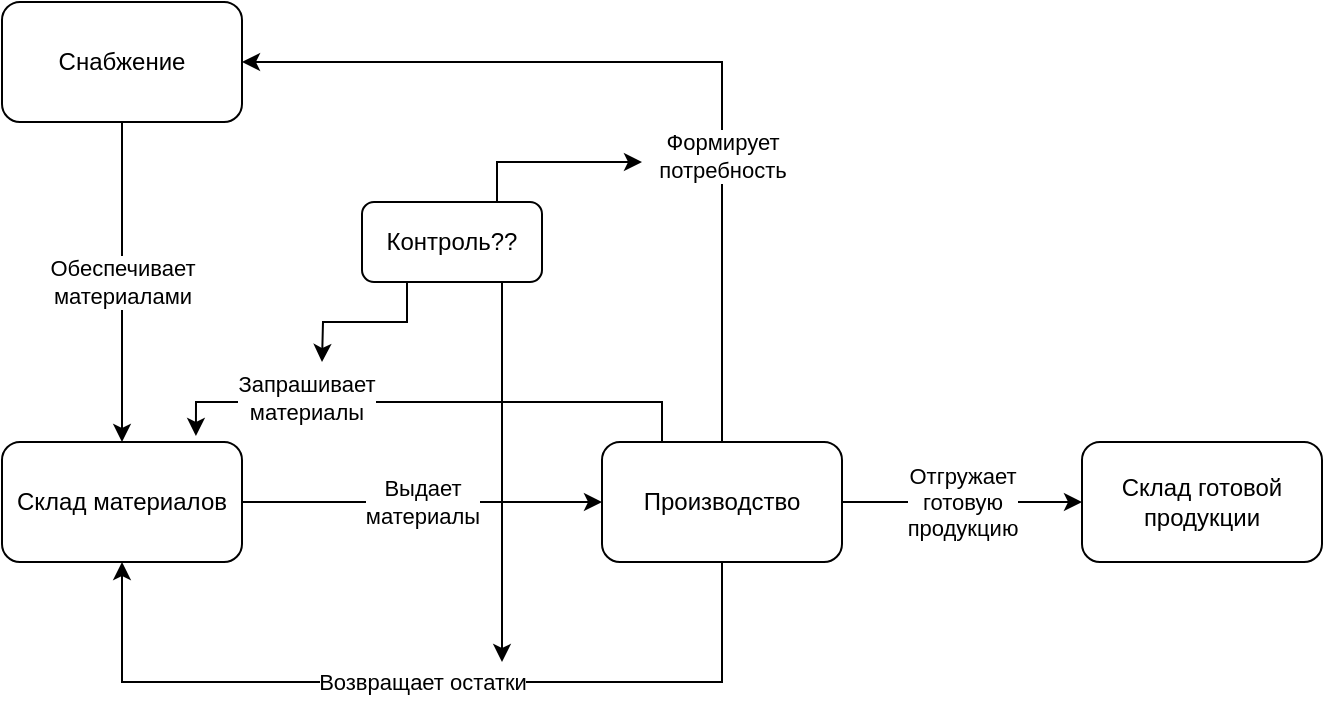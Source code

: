 <mxfile version="15.5.0" type="device" pages="3"><diagram id="Ofd9agE1PlTaGrVM3MzL" name="Page-1"><mxGraphModel dx="1422" dy="794" grid="1" gridSize="10" guides="1" tooltips="1" connect="1" arrows="1" fold="1" page="1" pageScale="1" pageWidth="827" pageHeight="1169" math="0" shadow="0"><root><mxCell id="0"/><mxCell id="1" parent="0"/><mxCell id="thahfQ9UdcNVWJFIq_B4-3" value="Отгружает &lt;br&gt;готовую&lt;br&gt;продукцию" style="edgeStyle=orthogonalEdgeStyle;rounded=0;orthogonalLoop=1;jettySize=auto;html=1;" parent="1" source="thahfQ9UdcNVWJFIq_B4-1" target="thahfQ9UdcNVWJFIq_B4-2" edge="1"><mxGeometry relative="1" as="geometry"/></mxCell><mxCell id="thahfQ9UdcNVWJFIq_B4-5" value="Выдает&lt;br&gt;материалы" style="edgeStyle=orthogonalEdgeStyle;rounded=0;orthogonalLoop=1;jettySize=auto;html=1;endArrow=none;endFill=0;startArrow=classic;startFill=1;" parent="1" source="thahfQ9UdcNVWJFIq_B4-1" target="thahfQ9UdcNVWJFIq_B4-4" edge="1"><mxGeometry relative="1" as="geometry"/></mxCell><mxCell id="thahfQ9UdcNVWJFIq_B4-8" value="Формирует&lt;br&gt;потребность" style="edgeStyle=orthogonalEdgeStyle;rounded=0;orthogonalLoop=1;jettySize=auto;html=1;exitX=0.5;exitY=0;exitDx=0;exitDy=0;entryX=1;entryY=0.5;entryDx=0;entryDy=0;startArrow=none;startFill=0;endArrow=classic;endFill=1;" parent="1" source="thahfQ9UdcNVWJFIq_B4-1" target="thahfQ9UdcNVWJFIq_B4-6" edge="1"><mxGeometry x="-0.333" relative="1" as="geometry"><mxPoint as="offset"/></mxGeometry></mxCell><mxCell id="thahfQ9UdcNVWJFIq_B4-9" value="Возвращает остатки" style="edgeStyle=orthogonalEdgeStyle;rounded=0;orthogonalLoop=1;jettySize=auto;html=1;exitX=0.5;exitY=1;exitDx=0;exitDy=0;entryX=0.5;entryY=1;entryDx=0;entryDy=0;startArrow=none;startFill=0;endArrow=classic;endFill=1;" parent="1" source="thahfQ9UdcNVWJFIq_B4-1" target="thahfQ9UdcNVWJFIq_B4-4" edge="1"><mxGeometry relative="1" as="geometry"><Array as="points"><mxPoint x="460" y="700"/><mxPoint x="160" y="700"/></Array></mxGeometry></mxCell><mxCell id="thahfQ9UdcNVWJFIq_B4-17" style="edgeStyle=orthogonalEdgeStyle;rounded=0;orthogonalLoop=1;jettySize=auto;html=1;exitX=0.25;exitY=0;exitDx=0;exitDy=0;entryX=0.808;entryY=-0.05;entryDx=0;entryDy=0;entryPerimeter=0;startArrow=none;startFill=0;endArrow=classic;endFill=1;" parent="1" source="thahfQ9UdcNVWJFIq_B4-1" target="thahfQ9UdcNVWJFIq_B4-4" edge="1"><mxGeometry relative="1" as="geometry"><Array as="points"><mxPoint x="430" y="560"/><mxPoint x="197" y="560"/></Array></mxGeometry></mxCell><mxCell id="thahfQ9UdcNVWJFIq_B4-18" value="Запрашивает&lt;br&gt;материалы" style="edgeLabel;html=1;align=center;verticalAlign=middle;resizable=0;points=[];" parent="thahfQ9UdcNVWJFIq_B4-17" vertex="1" connectable="0"><mxGeometry x="0.467" y="-2" relative="1" as="geometry"><mxPoint as="offset"/></mxGeometry></mxCell><mxCell id="thahfQ9UdcNVWJFIq_B4-1" value="Производство" style="rounded=1;whiteSpace=wrap;html=1;" parent="1" vertex="1"><mxGeometry x="400" y="580" width="120" height="60" as="geometry"/></mxCell><mxCell id="thahfQ9UdcNVWJFIq_B4-2" value="Склад готовой продукции" style="rounded=1;whiteSpace=wrap;html=1;" parent="1" vertex="1"><mxGeometry x="640" y="580" width="120" height="60" as="geometry"/></mxCell><mxCell id="thahfQ9UdcNVWJFIq_B4-4" value="Склад материалов" style="rounded=1;whiteSpace=wrap;html=1;" parent="1" vertex="1"><mxGeometry x="100" y="580" width="120" height="60" as="geometry"/></mxCell><mxCell id="thahfQ9UdcNVWJFIq_B4-7" value="Обеспечивает&lt;br&gt;материалами" style="edgeStyle=orthogonalEdgeStyle;rounded=0;orthogonalLoop=1;jettySize=auto;html=1;exitX=0.5;exitY=1;exitDx=0;exitDy=0;entryX=0.5;entryY=0;entryDx=0;entryDy=0;startArrow=none;startFill=0;endArrow=classic;endFill=1;" parent="1" source="thahfQ9UdcNVWJFIq_B4-6" target="thahfQ9UdcNVWJFIq_B4-4" edge="1"><mxGeometry relative="1" as="geometry"/></mxCell><mxCell id="thahfQ9UdcNVWJFIq_B4-6" value="Снабжение" style="rounded=1;whiteSpace=wrap;html=1;" parent="1" vertex="1"><mxGeometry x="100" y="360" width="120" height="60" as="geometry"/></mxCell><mxCell id="thahfQ9UdcNVWJFIq_B4-14" style="edgeStyle=orthogonalEdgeStyle;rounded=0;orthogonalLoop=1;jettySize=auto;html=1;exitX=0.5;exitY=1;exitDx=0;exitDy=0;startArrow=none;startFill=0;endArrow=classic;endFill=1;" parent="1" source="thahfQ9UdcNVWJFIq_B4-10" edge="1"><mxGeometry relative="1" as="geometry"><mxPoint x="350" y="690" as="targetPoint"/><Array as="points"><mxPoint x="350" y="500"/></Array></mxGeometry></mxCell><mxCell id="thahfQ9UdcNVWJFIq_B4-16" style="edgeStyle=orthogonalEdgeStyle;rounded=0;orthogonalLoop=1;jettySize=auto;html=1;exitX=0.75;exitY=0;exitDx=0;exitDy=0;startArrow=none;startFill=0;endArrow=classic;endFill=1;" parent="1" source="thahfQ9UdcNVWJFIq_B4-10" edge="1"><mxGeometry relative="1" as="geometry"><mxPoint x="420" y="440" as="targetPoint"/><Array as="points"><mxPoint x="348" y="440"/></Array></mxGeometry></mxCell><mxCell id="thahfQ9UdcNVWJFIq_B4-19" style="edgeStyle=orthogonalEdgeStyle;rounded=0;orthogonalLoop=1;jettySize=auto;html=1;exitX=0.25;exitY=1;exitDx=0;exitDy=0;startArrow=none;startFill=0;endArrow=classic;endFill=1;" parent="1" source="thahfQ9UdcNVWJFIq_B4-10" edge="1"><mxGeometry relative="1" as="geometry"><mxPoint x="260" y="540" as="targetPoint"/></mxGeometry></mxCell><mxCell id="thahfQ9UdcNVWJFIq_B4-10" value="Контроль??" style="rounded=1;whiteSpace=wrap;html=1;" parent="1" vertex="1"><mxGeometry x="280" y="460" width="90" height="40" as="geometry"/></mxCell></root></mxGraphModel></diagram><diagram id="6rml0wMvNXVKAU2NQ5xo" name="Page-2"><mxGraphModel dx="1422" dy="794" grid="1" gridSize="10" guides="1" tooltips="1" connect="1" arrows="1" fold="1" page="1" pageScale="1" pageWidth="827" pageHeight="1169" math="0" shadow="0"><root><mxCell id="n9Jf2cQTAOgQ6niSLNkK-0"/><mxCell id="n9Jf2cQTAOgQ6niSLNkK-1" parent="n9Jf2cQTAOgQ6niSLNkK-0"/><mxCell id="yOP5QvRYOXKKFtw2ErZT-0" value="Domain" style="shape=module;align=left;spacingLeft=20;align=center;verticalAlign=top;" parent="n9Jf2cQTAOgQ6niSLNkK-1" vertex="1"><mxGeometry x="240" y="240" width="100" height="50" as="geometry"/></mxCell><mxCell id="1IIjxngP46cdYx2Rr5e0-3" style="edgeStyle=orthogonalEdgeStyle;rounded=0;orthogonalLoop=1;jettySize=auto;html=1;exitX=0.5;exitY=0;exitDx=0;exitDy=0;entryX=0.5;entryY=1;entryDx=0;entryDy=0;endArrow=block;endFill=0;" edge="1" parent="n9Jf2cQTAOgQ6niSLNkK-1" source="yOP5QvRYOXKKFtw2ErZT-1" target="1IIjxngP46cdYx2Rr5e0-2"><mxGeometry relative="1" as="geometry"/></mxCell><mxCell id="yOP5QvRYOXKKFtw2ErZT-1" value="OrderRepository" style="shape=module;align=left;spacingLeft=20;align=center;verticalAlign=top;" parent="n9Jf2cQTAOgQ6niSLNkK-1" vertex="1"><mxGeometry x="240" y="430" width="100" height="50" as="geometry"/></mxCell><mxCell id="yOP5QvRYOXKKFtw2ErZT-7" style="edgeStyle=orthogonalEdgeStyle;rounded=0;orthogonalLoop=1;jettySize=auto;html=1;exitX=1;exitY=0.5;exitDx=0;exitDy=0;entryX=0.6;entryY=1;entryDx=0;entryDy=0;entryPerimeter=0;" parent="n9Jf2cQTAOgQ6niSLNkK-1" source="yOP5QvRYOXKKFtw2ErZT-2" target="yOP5QvRYOXKKFtw2ErZT-6" edge="1"><mxGeometry relative="1" as="geometry"/></mxCell><mxCell id="1IIjxngP46cdYx2Rr5e0-1" style="edgeStyle=orthogonalEdgeStyle;rounded=0;orthogonalLoop=1;jettySize=auto;html=1;exitX=0.5;exitY=0;exitDx=0;exitDy=0;entryX=0.5;entryY=1;entryDx=0;entryDy=0;endArrow=block;endFill=0;" edge="1" parent="n9Jf2cQTAOgQ6niSLNkK-1" source="yOP5QvRYOXKKFtw2ErZT-2" target="1IIjxngP46cdYx2Rr5e0-0"><mxGeometry relative="1" as="geometry"/></mxCell><mxCell id="yOP5QvRYOXKKFtw2ErZT-2" value="OrderService" style="shape=module;align=left;spacingLeft=20;align=center;verticalAlign=top;" parent="n9Jf2cQTAOgQ6niSLNkK-1" vertex="1"><mxGeometry x="240" y="620" width="100" height="50" as="geometry"/></mxCell><mxCell id="1IIjxngP46cdYx2Rr5e0-6" style="edgeStyle=orthogonalEdgeStyle;rounded=0;orthogonalLoop=1;jettySize=auto;html=1;exitX=0.5;exitY=0;exitDx=0;exitDy=0;entryX=1;entryY=0.5;entryDx=0;entryDy=0;endArrow=classic;endFill=1;" edge="1" parent="n9Jf2cQTAOgQ6niSLNkK-1" source="yOP5QvRYOXKKFtw2ErZT-6" target="yOP5QvRYOXKKFtw2ErZT-0"><mxGeometry relative="1" as="geometry"/></mxCell><mxCell id="yOP5QvRYOXKKFtw2ErZT-6" value="UserProvider" style="shape=module;align=left;spacingLeft=20;align=center;verticalAlign=top;" parent="n9Jf2cQTAOgQ6niSLNkK-1" vertex="1"><mxGeometry x="410" y="420" width="100" height="50" as="geometry"/></mxCell><mxCell id="yOP5QvRYOXKKFtw2ErZT-10" style="edgeStyle=orthogonalEdgeStyle;rounded=0;orthogonalLoop=1;jettySize=auto;html=1;exitX=0.5;exitY=0;exitDx=0;exitDy=0;entryX=0.5;entryY=1;entryDx=0;entryDy=0;" parent="n9Jf2cQTAOgQ6niSLNkK-1" source="yOP5QvRYOXKKFtw2ErZT-8" target="yOP5QvRYOXKKFtw2ErZT-2" edge="1"><mxGeometry relative="1" as="geometry"/></mxCell><mxCell id="yOP5QvRYOXKKFtw2ErZT-13" style="edgeStyle=orthogonalEdgeStyle;rounded=0;orthogonalLoop=1;jettySize=auto;html=1;exitX=0.5;exitY=0;exitDx=0;exitDy=0;entryX=0.5;entryY=1;entryDx=0;entryDy=0;" parent="n9Jf2cQTAOgQ6niSLNkK-1" source="yOP5QvRYOXKKFtw2ErZT-8" target="yOP5QvRYOXKKFtw2ErZT-11" edge="1"><mxGeometry relative="1" as="geometry"/></mxCell><mxCell id="yOP5QvRYOXKKFtw2ErZT-14" style="edgeStyle=orthogonalEdgeStyle;rounded=0;orthogonalLoop=1;jettySize=auto;html=1;exitX=1;exitY=0.5;exitDx=0;exitDy=0;entryX=0.6;entryY=1;entryDx=0;entryDy=0;entryPerimeter=0;" parent="n9Jf2cQTAOgQ6niSLNkK-1" source="yOP5QvRYOXKKFtw2ErZT-8" target="yOP5QvRYOXKKFtw2ErZT-6" edge="1"><mxGeometry relative="1" as="geometry"/></mxCell><mxCell id="yOP5QvRYOXKKFtw2ErZT-8" value="UI" style="shape=module;align=left;spacingLeft=20;align=center;verticalAlign=top;" parent="n9Jf2cQTAOgQ6niSLNkK-1" vertex="1"><mxGeometry x="240" y="730" width="100" height="50" as="geometry"/></mxCell><mxCell id="yOP5QvRYOXKKFtw2ErZT-12" style="edgeStyle=orthogonalEdgeStyle;rounded=0;orthogonalLoop=1;jettySize=auto;html=1;exitX=0.5;exitY=0;exitDx=0;exitDy=0;entryX=0;entryY=0;entryDx=0;entryDy=15;entryPerimeter=0;" parent="n9Jf2cQTAOgQ6niSLNkK-1" source="yOP5QvRYOXKKFtw2ErZT-11" target="yOP5QvRYOXKKFtw2ErZT-0" edge="1"><mxGeometry relative="1" as="geometry"/></mxCell><mxCell id="yOP5QvRYOXKKFtw2ErZT-11" value="ExcelService" style="shape=module;align=left;spacingLeft=20;align=center;verticalAlign=top;" parent="n9Jf2cQTAOgQ6niSLNkK-1" vertex="1"><mxGeometry x="100" y="620" width="100" height="50" as="geometry"/></mxCell><mxCell id="1IIjxngP46cdYx2Rr5e0-4" style="edgeStyle=orthogonalEdgeStyle;rounded=0;orthogonalLoop=1;jettySize=auto;html=1;exitX=0.5;exitY=0;exitDx=0;exitDy=0;entryX=0.5;entryY=1;entryDx=0;entryDy=0;endArrow=classic;endFill=1;" edge="1" parent="n9Jf2cQTAOgQ6niSLNkK-1" source="1IIjxngP46cdYx2Rr5e0-0" target="yOP5QvRYOXKKFtw2ErZT-1"><mxGeometry relative="1" as="geometry"/></mxCell><mxCell id="1IIjxngP46cdYx2Rr5e0-0" value="&lt;b&gt;IOrderService&lt;/b&gt;" style="html=1;" vertex="1" parent="n9Jf2cQTAOgQ6niSLNkK-1"><mxGeometry x="240" y="530" width="100" height="50" as="geometry"/></mxCell><mxCell id="1IIjxngP46cdYx2Rr5e0-5" style="edgeStyle=orthogonalEdgeStyle;rounded=0;orthogonalLoop=1;jettySize=auto;html=1;exitX=0.5;exitY=0;exitDx=0;exitDy=0;entryX=0.5;entryY=1;entryDx=0;entryDy=0;endArrow=classic;endFill=1;" edge="1" parent="n9Jf2cQTAOgQ6niSLNkK-1" source="1IIjxngP46cdYx2Rr5e0-2" target="yOP5QvRYOXKKFtw2ErZT-0"><mxGeometry relative="1" as="geometry"/></mxCell><mxCell id="1IIjxngP46cdYx2Rr5e0-2" value="&lt;b&gt;IOrderRepository&lt;/b&gt;" style="html=1;" vertex="1" parent="n9Jf2cQTAOgQ6niSLNkK-1"><mxGeometry x="240" y="340" width="100" height="50" as="geometry"/></mxCell></root></mxGraphModel></diagram><diagram id="48qCByZitHh7hive6iy1" name="Page-3"><mxGraphModel dx="1422" dy="794" grid="1" gridSize="10" guides="1" tooltips="1" connect="1" arrows="1" fold="1" page="1" pageScale="1" pageWidth="827" pageHeight="1169" math="0" shadow="0"><root><mxCell id="-36XS-9fhspMuZ-5Am76-0"/><mxCell id="-36XS-9fhspMuZ-5Am76-1" parent="-36XS-9fhspMuZ-5Am76-0"/><mxCell id="-36XS-9fhspMuZ-5Am76-2" value="OrderBase" style="swimlane;childLayout=stackLayout;horizontal=1;startSize=30;horizontalStack=0;rounded=1;fontSize=14;fontStyle=0;strokeWidth=2;resizeParent=0;resizeLast=1;shadow=0;dashed=0;align=center;" vertex="1" parent="-36XS-9fhspMuZ-5Am76-1"><mxGeometry x="240" y="120" width="160" height="120" as="geometry"/></mxCell><mxCell id="-36XS-9fhspMuZ-5Am76-3" value="+ id&#10;+ client&#10;+ clentAddress&#10;+ receiver&#10;+ receiverAddress" style="align=left;strokeColor=none;fillColor=none;spacingLeft=4;fontSize=12;verticalAlign=top;resizable=0;rotatable=0;part=1;" vertex="1" parent="-36XS-9fhspMuZ-5Am76-2"><mxGeometry y="30" width="160" height="90" as="geometry"/></mxCell><mxCell id="-36XS-9fhspMuZ-5Am76-8" style="edgeStyle=orthogonalEdgeStyle;rounded=0;orthogonalLoop=1;jettySize=auto;html=1;exitX=0.5;exitY=0;exitDx=0;exitDy=0;entryX=0.5;entryY=1;entryDx=0;entryDy=0;" edge="1" parent="-36XS-9fhspMuZ-5Am76-1" source="-36XS-9fhspMuZ-5Am76-4" target="-36XS-9fhspMuZ-5Am76-3"><mxGeometry relative="1" as="geometry"/></mxCell><mxCell id="-36XS-9fhspMuZ-5Am76-4" value="PrintOrder" style="swimlane;childLayout=stackLayout;horizontal=1;startSize=30;horizontalStack=0;rounded=1;fontSize=14;fontStyle=0;strokeWidth=2;resizeParent=0;resizeLast=1;shadow=0;dashed=0;align=center;" vertex="1" parent="-36XS-9fhspMuZ-5Am76-1"><mxGeometry x="80" y="280" width="160" height="70" as="geometry"/></mxCell><mxCell id="-36XS-9fhspMuZ-5Am76-5" value="+ items[]" style="align=left;strokeColor=none;fillColor=none;spacingLeft=4;fontSize=12;verticalAlign=top;resizable=0;rotatable=0;part=1;" vertex="1" parent="-36XS-9fhspMuZ-5Am76-4"><mxGeometry y="30" width="160" height="40" as="geometry"/></mxCell><mxCell id="-36XS-9fhspMuZ-5Am76-9" style="edgeStyle=orthogonalEdgeStyle;rounded=0;orthogonalLoop=1;jettySize=auto;html=1;exitX=0.5;exitY=0;exitDx=0;exitDy=0;entryX=0.5;entryY=1;entryDx=0;entryDy=0;" edge="1" parent="-36XS-9fhspMuZ-5Am76-1" source="-36XS-9fhspMuZ-5Am76-6" target="-36XS-9fhspMuZ-5Am76-3"><mxGeometry relative="1" as="geometry"/></mxCell><mxCell id="-36XS-9fhspMuZ-5Am76-6" value="UVOrder" style="swimlane;childLayout=stackLayout;horizontal=1;startSize=30;horizontalStack=0;rounded=1;fontSize=14;fontStyle=0;strokeWidth=2;resizeParent=0;resizeLast=1;shadow=0;dashed=0;align=center;" vertex="1" parent="-36XS-9fhspMuZ-5Am76-1"><mxGeometry x="400" y="280" width="160" height="70" as="geometry"/></mxCell><mxCell id="-36XS-9fhspMuZ-5Am76-7" value="+ objects[]" style="align=left;strokeColor=none;fillColor=none;spacingLeft=4;fontSize=12;verticalAlign=top;resizable=0;rotatable=0;part=1;" vertex="1" parent="-36XS-9fhspMuZ-5Am76-6"><mxGeometry y="30" width="160" height="40" as="geometry"/></mxCell><mxCell id="-36XS-9fhspMuZ-5Am76-10" value="PrintOrderItem" style="swimlane;childLayout=stackLayout;horizontal=1;startSize=30;horizontalStack=0;rounded=1;fontSize=14;fontStyle=0;strokeWidth=2;resizeParent=0;resizeLast=1;shadow=0;dashed=0;align=center;" vertex="1" parent="-36XS-9fhspMuZ-5Am76-1"><mxGeometry x="80" y="400" width="160" height="160" as="geometry"/></mxCell><mxCell id="-36XS-9fhspMuZ-5Am76-11" value="+ name&#10;+ material&#10;+ height&#10;+ width&#10;+ count&#10;+ status&#10;+ history[]&#10;...." style="align=left;strokeColor=none;fillColor=none;spacingLeft=4;fontSize=12;verticalAlign=top;resizable=0;rotatable=0;part=1;" vertex="1" parent="-36XS-9fhspMuZ-5Am76-10"><mxGeometry y="30" width="160" height="130" as="geometry"/></mxCell><mxCell id="-36XS-9fhspMuZ-5Am76-12" style="edgeStyle=orthogonalEdgeStyle;rounded=0;orthogonalLoop=1;jettySize=auto;html=1;exitX=0.5;exitY=1;exitDx=0;exitDy=0;entryX=0.5;entryY=0;entryDx=0;entryDy=0;endArrow=none;endFill=0;" edge="1" parent="-36XS-9fhspMuZ-5Am76-1" source="-36XS-9fhspMuZ-5Am76-5" target="-36XS-9fhspMuZ-5Am76-10"><mxGeometry relative="1" as="geometry"/></mxCell><mxCell id="-36XS-9fhspMuZ-5Am76-13" value="UVOrderObject" style="swimlane;childLayout=stackLayout;horizontal=1;startSize=30;horizontalStack=0;rounded=1;fontSize=14;fontStyle=0;strokeWidth=2;resizeParent=0;resizeLast=1;shadow=0;dashed=0;align=center;" vertex="1" parent="-36XS-9fhspMuZ-5Am76-1"><mxGeometry x="400" y="400" width="160" height="80" as="geometry"/></mxCell><mxCell id="-36XS-9fhspMuZ-5Am76-14" value="+ name&#10;+ items[]" style="align=left;strokeColor=none;fillColor=none;spacingLeft=4;fontSize=12;verticalAlign=top;resizable=0;rotatable=0;part=1;" vertex="1" parent="-36XS-9fhspMuZ-5Am76-13"><mxGeometry y="30" width="160" height="50" as="geometry"/></mxCell><mxCell id="-36XS-9fhspMuZ-5Am76-15" value="UVOrderObjectItem" style="swimlane;childLayout=stackLayout;horizontal=1;startSize=30;horizontalStack=0;rounded=1;fontSize=14;fontStyle=0;strokeWidth=2;resizeParent=0;resizeLast=1;shadow=0;dashed=0;align=center;" vertex="1" parent="-36XS-9fhspMuZ-5Am76-1"><mxGeometry x="400" y="520" width="160" height="160" as="geometry"/></mxCell><mxCell id="-36XS-9fhspMuZ-5Am76-16" value="+ name&#10;+ material&#10;+ height&#10;+ width&#10;+ count&#10;+ status&#10;+ history[]&#10;...." style="align=left;strokeColor=none;fillColor=none;spacingLeft=4;fontSize=12;verticalAlign=top;resizable=0;rotatable=0;part=1;" vertex="1" parent="-36XS-9fhspMuZ-5Am76-15"><mxGeometry y="30" width="160" height="130" as="geometry"/></mxCell><mxCell id="-36XS-9fhspMuZ-5Am76-17" style="edgeStyle=orthogonalEdgeStyle;rounded=0;orthogonalLoop=1;jettySize=auto;html=1;exitX=0.5;exitY=1;exitDx=0;exitDy=0;entryX=0.5;entryY=0;entryDx=0;entryDy=0;endArrow=none;endFill=0;" edge="1" parent="-36XS-9fhspMuZ-5Am76-1" source="-36XS-9fhspMuZ-5Am76-7" target="-36XS-9fhspMuZ-5Am76-13"><mxGeometry relative="1" as="geometry"/></mxCell><mxCell id="-36XS-9fhspMuZ-5Am76-18" style="edgeStyle=orthogonalEdgeStyle;rounded=0;orthogonalLoop=1;jettySize=auto;html=1;exitX=0.5;exitY=1;exitDx=0;exitDy=0;entryX=0.5;entryY=0;entryDx=0;entryDy=0;endArrow=none;endFill=0;" edge="1" parent="-36XS-9fhspMuZ-5Am76-1" source="-36XS-9fhspMuZ-5Am76-14" target="-36XS-9fhspMuZ-5Am76-15"><mxGeometry relative="1" as="geometry"/></mxCell></root></mxGraphModel></diagram></mxfile>